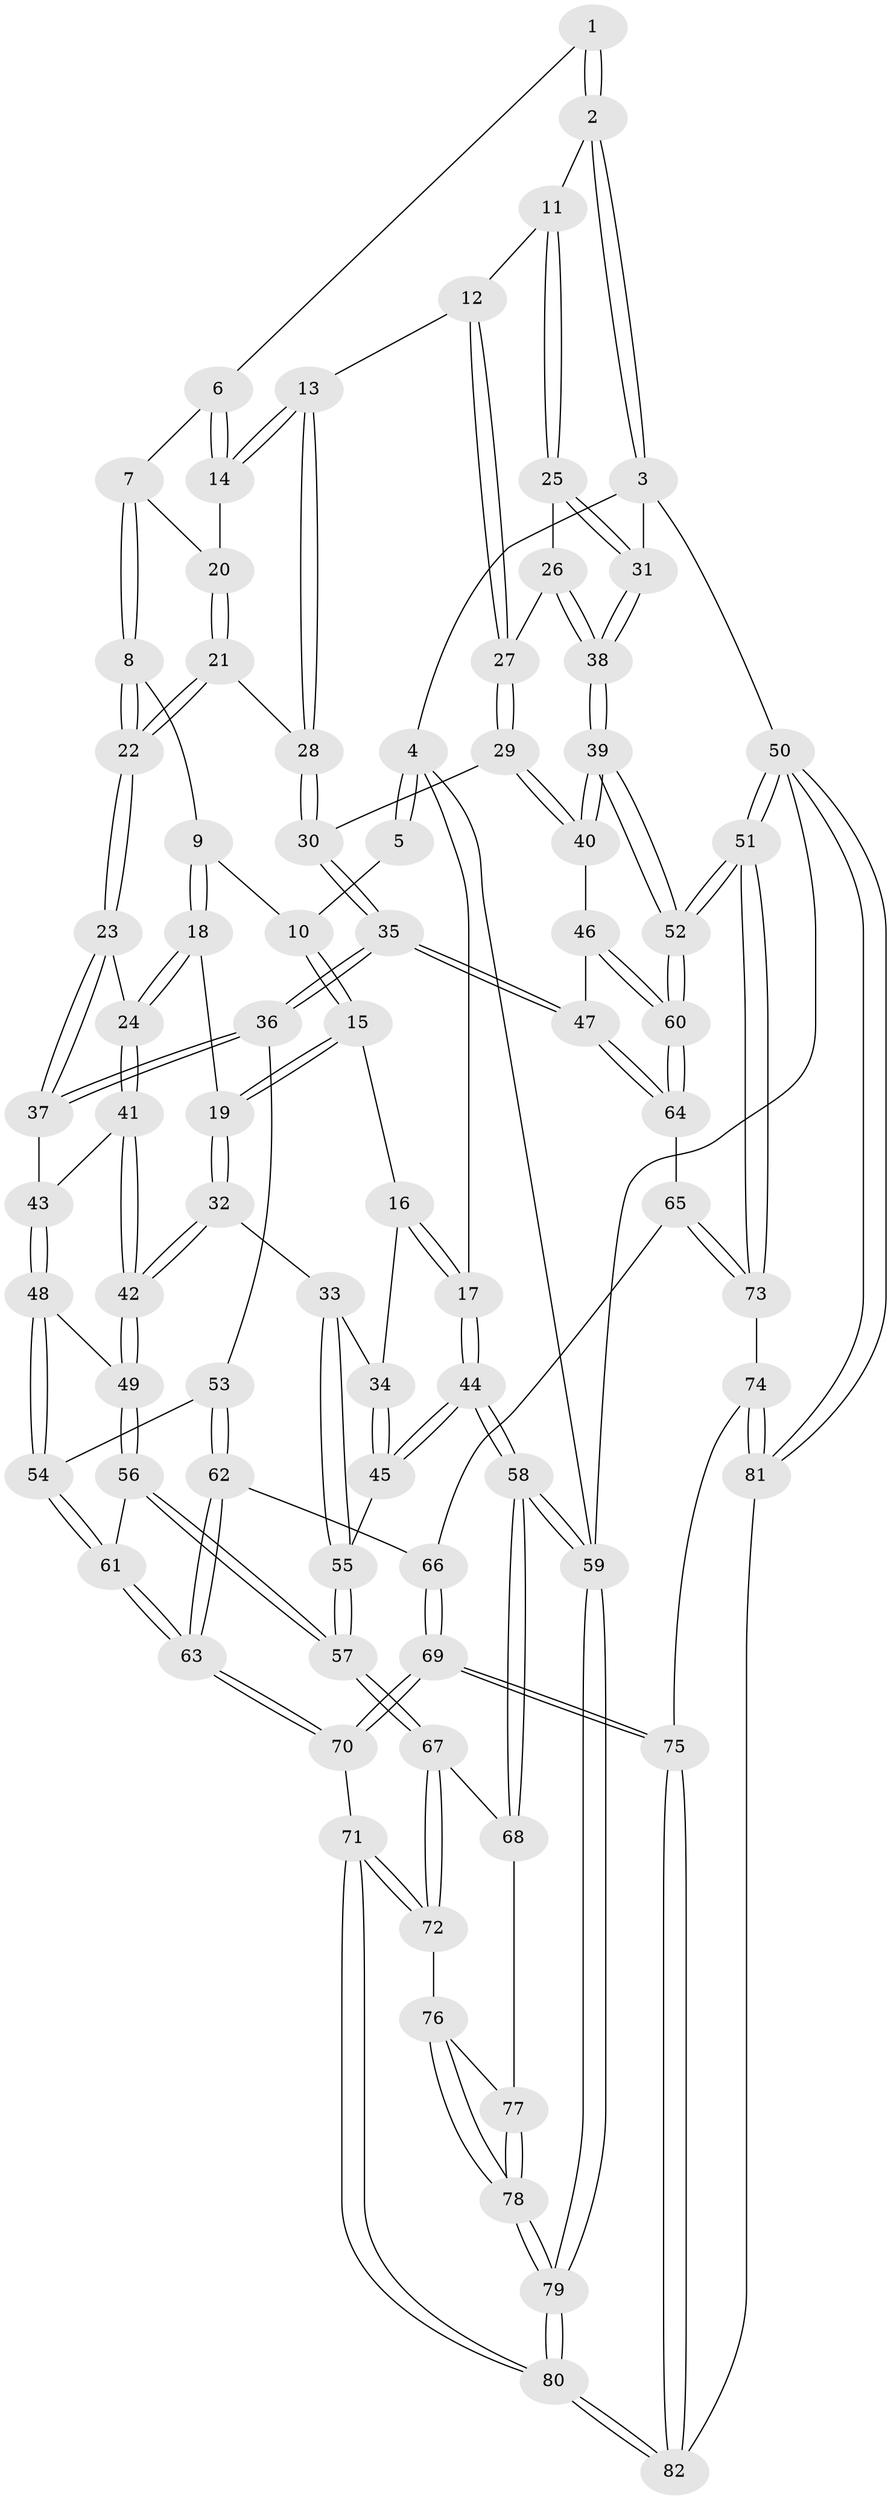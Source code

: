 // coarse degree distribution, {4: 0.6585365853658537, 3: 0.2682926829268293, 2: 0.024390243902439025, 6: 0.024390243902439025, 5: 0.024390243902439025}
// Generated by graph-tools (version 1.1) at 2025/38/03/04/25 23:38:23]
// undirected, 82 vertices, 202 edges
graph export_dot {
  node [color=gray90,style=filled];
  1 [pos="+0.8740203218507312+0"];
  2 [pos="+1+0"];
  3 [pos="+1+0"];
  4 [pos="+0+0"];
  5 [pos="+0.26256966682075855+0"];
  6 [pos="+0.6594007419201557+0.10895596596648917"];
  7 [pos="+0.5271803638152096+0.16727952861324183"];
  8 [pos="+0.49510714486184965+0.17243750192705737"];
  9 [pos="+0.35024228469009777+0.07042489181278645"];
  10 [pos="+0.3233732709142388+0.041693219612577284"];
  11 [pos="+0.9865548867521049+0.0683302845969317"];
  12 [pos="+0.7893277301576679+0.28592888374881253"];
  13 [pos="+0.709442543810317+0.2903204208626327"];
  14 [pos="+0.708817199408646+0.2891978789860946"];
  15 [pos="+0.19643915054702796+0.32001956180445396"];
  16 [pos="+0.10725308844133198+0.3243876101828503"];
  17 [pos="+0+0.0601243584625838"];
  18 [pos="+0.36220903010733696+0.3936052999547042"];
  19 [pos="+0.28707347589659904+0.3874504418377172"];
  20 [pos="+0.5989911671985937+0.2519083780634528"];
  21 [pos="+0.5699175893325285+0.36969609757041194"];
  22 [pos="+0.4787356264691053+0.3666910157497905"];
  23 [pos="+0.4531835049615613+0.38810529298383434"];
  24 [pos="+0.3695684770159074+0.3964298968600495"];
  25 [pos="+0.9005380412218976+0.3972385684302496"];
  26 [pos="+0.8950359288175566+0.40594585056859145"];
  27 [pos="+0.8603814383103893+0.41287901836872487"];
  28 [pos="+0.6510670762940847+0.38544596211509174"];
  29 [pos="+0.8207483298826213+0.4624185296654966"];
  30 [pos="+0.6978992887665809+0.48558592768336106"];
  31 [pos="+1+0.13466995141523386"];
  32 [pos="+0.21940885285487433+0.5165483468099078"];
  33 [pos="+0.17832876425470473+0.5398728545451262"];
  34 [pos="+0.09233776335855838+0.4955988759748057"];
  35 [pos="+0.6501506713811271+0.5985425115270512"];
  36 [pos="+0.6061022272220346+0.5961839927797075"];
  37 [pos="+0.5129736658730668+0.5348581753561136"];
  38 [pos="+1+0.5743177439040753"];
  39 [pos="+1+0.7037613828353049"];
  40 [pos="+0.8773961870159567+0.5657843274722936"];
  41 [pos="+0.35886073831429344+0.5390149703077897"];
  42 [pos="+0.3342589179530158+0.5925140552333479"];
  43 [pos="+0.4710525269352354+0.5585547663542086"];
  44 [pos="+0+0.6136518498908422"];
  45 [pos="+0+0.575945018731326"];
  46 [pos="+0.7782448244210334+0.6313888854856111"];
  47 [pos="+0.6651076554873739+0.6213598064501012"];
  48 [pos="+0.4441267230845257+0.5943687368839679"];
  49 [pos="+0.33826906141462637+0.6356045051619137"];
  50 [pos="+1+1"];
  51 [pos="+1+1"];
  52 [pos="+1+1"];
  53 [pos="+0.5021835410500682+0.6793068317088886"];
  54 [pos="+0.47941099075009064+0.6806283746902401"];
  55 [pos="+0.17795858851487936+0.6619660699485674"];
  56 [pos="+0.31821429232469406+0.723708601730732"];
  57 [pos="+0.2139426641363402+0.7403227795589056"];
  58 [pos="+0+0.8238407513663963"];
  59 [pos="+0+1"];
  60 [pos="+1+0.9657742485375412"];
  61 [pos="+0.33574018774542475+0.7338891964336849"];
  62 [pos="+0.5249785489622241+0.7507700659281183"];
  63 [pos="+0.42661643039690517+0.8646248844090242"];
  64 [pos="+0.6771126000226816+0.7674714508010431"];
  65 [pos="+0.6682354466586724+0.774928874082585"];
  66 [pos="+0.629893246701349+0.7823230412291244"];
  67 [pos="+0.1855811467099518+0.770963909301373"];
  68 [pos="+0.1267661527957462+0.7972701276562978"];
  69 [pos="+0.4565225147900807+0.9014183436014744"];
  70 [pos="+0.4316039524994174+0.8794550004808966"];
  71 [pos="+0.32491006353746243+0.9357254298835108"];
  72 [pos="+0.24240280762264768+0.8992793407572953"];
  73 [pos="+0.6350616626050086+0.9172906132370099"];
  74 [pos="+0.6329499591386734+0.9191503997075219"];
  75 [pos="+0.47041951249398295+0.9259246336438571"];
  76 [pos="+0.22173724315048926+0.9438713402795592"];
  77 [pos="+0.13789369544355667+0.9020052325654161"];
  78 [pos="+0.14605353206180063+1"];
  79 [pos="+0.12012282808919678+1"];
  80 [pos="+0.1774340368763909+1"];
  81 [pos="+0.647236416456426+1"];
  82 [pos="+0.4946253187044141+1"];
  1 -- 2;
  1 -- 2;
  1 -- 6;
  2 -- 3;
  2 -- 3;
  2 -- 11;
  3 -- 4;
  3 -- 31;
  3 -- 50;
  4 -- 5;
  4 -- 5;
  4 -- 17;
  4 -- 59;
  5 -- 10;
  6 -- 7;
  6 -- 14;
  6 -- 14;
  7 -- 8;
  7 -- 8;
  7 -- 20;
  8 -- 9;
  8 -- 22;
  8 -- 22;
  9 -- 10;
  9 -- 18;
  9 -- 18;
  10 -- 15;
  10 -- 15;
  11 -- 12;
  11 -- 25;
  11 -- 25;
  12 -- 13;
  12 -- 27;
  12 -- 27;
  13 -- 14;
  13 -- 14;
  13 -- 28;
  13 -- 28;
  14 -- 20;
  15 -- 16;
  15 -- 19;
  15 -- 19;
  16 -- 17;
  16 -- 17;
  16 -- 34;
  17 -- 44;
  17 -- 44;
  18 -- 19;
  18 -- 24;
  18 -- 24;
  19 -- 32;
  19 -- 32;
  20 -- 21;
  20 -- 21;
  21 -- 22;
  21 -- 22;
  21 -- 28;
  22 -- 23;
  22 -- 23;
  23 -- 24;
  23 -- 37;
  23 -- 37;
  24 -- 41;
  24 -- 41;
  25 -- 26;
  25 -- 31;
  25 -- 31;
  26 -- 27;
  26 -- 38;
  26 -- 38;
  27 -- 29;
  27 -- 29;
  28 -- 30;
  28 -- 30;
  29 -- 30;
  29 -- 40;
  29 -- 40;
  30 -- 35;
  30 -- 35;
  31 -- 38;
  31 -- 38;
  32 -- 33;
  32 -- 42;
  32 -- 42;
  33 -- 34;
  33 -- 55;
  33 -- 55;
  34 -- 45;
  34 -- 45;
  35 -- 36;
  35 -- 36;
  35 -- 47;
  35 -- 47;
  36 -- 37;
  36 -- 37;
  36 -- 53;
  37 -- 43;
  38 -- 39;
  38 -- 39;
  39 -- 40;
  39 -- 40;
  39 -- 52;
  39 -- 52;
  40 -- 46;
  41 -- 42;
  41 -- 42;
  41 -- 43;
  42 -- 49;
  42 -- 49;
  43 -- 48;
  43 -- 48;
  44 -- 45;
  44 -- 45;
  44 -- 58;
  44 -- 58;
  45 -- 55;
  46 -- 47;
  46 -- 60;
  46 -- 60;
  47 -- 64;
  47 -- 64;
  48 -- 49;
  48 -- 54;
  48 -- 54;
  49 -- 56;
  49 -- 56;
  50 -- 51;
  50 -- 51;
  50 -- 81;
  50 -- 81;
  50 -- 59;
  51 -- 52;
  51 -- 52;
  51 -- 73;
  51 -- 73;
  52 -- 60;
  52 -- 60;
  53 -- 54;
  53 -- 62;
  53 -- 62;
  54 -- 61;
  54 -- 61;
  55 -- 57;
  55 -- 57;
  56 -- 57;
  56 -- 57;
  56 -- 61;
  57 -- 67;
  57 -- 67;
  58 -- 59;
  58 -- 59;
  58 -- 68;
  58 -- 68;
  59 -- 79;
  59 -- 79;
  60 -- 64;
  60 -- 64;
  61 -- 63;
  61 -- 63;
  62 -- 63;
  62 -- 63;
  62 -- 66;
  63 -- 70;
  63 -- 70;
  64 -- 65;
  65 -- 66;
  65 -- 73;
  65 -- 73;
  66 -- 69;
  66 -- 69;
  67 -- 68;
  67 -- 72;
  67 -- 72;
  68 -- 77;
  69 -- 70;
  69 -- 70;
  69 -- 75;
  69 -- 75;
  70 -- 71;
  71 -- 72;
  71 -- 72;
  71 -- 80;
  71 -- 80;
  72 -- 76;
  73 -- 74;
  74 -- 75;
  74 -- 81;
  74 -- 81;
  75 -- 82;
  75 -- 82;
  76 -- 77;
  76 -- 78;
  76 -- 78;
  77 -- 78;
  77 -- 78;
  78 -- 79;
  78 -- 79;
  79 -- 80;
  79 -- 80;
  80 -- 82;
  80 -- 82;
  81 -- 82;
}
